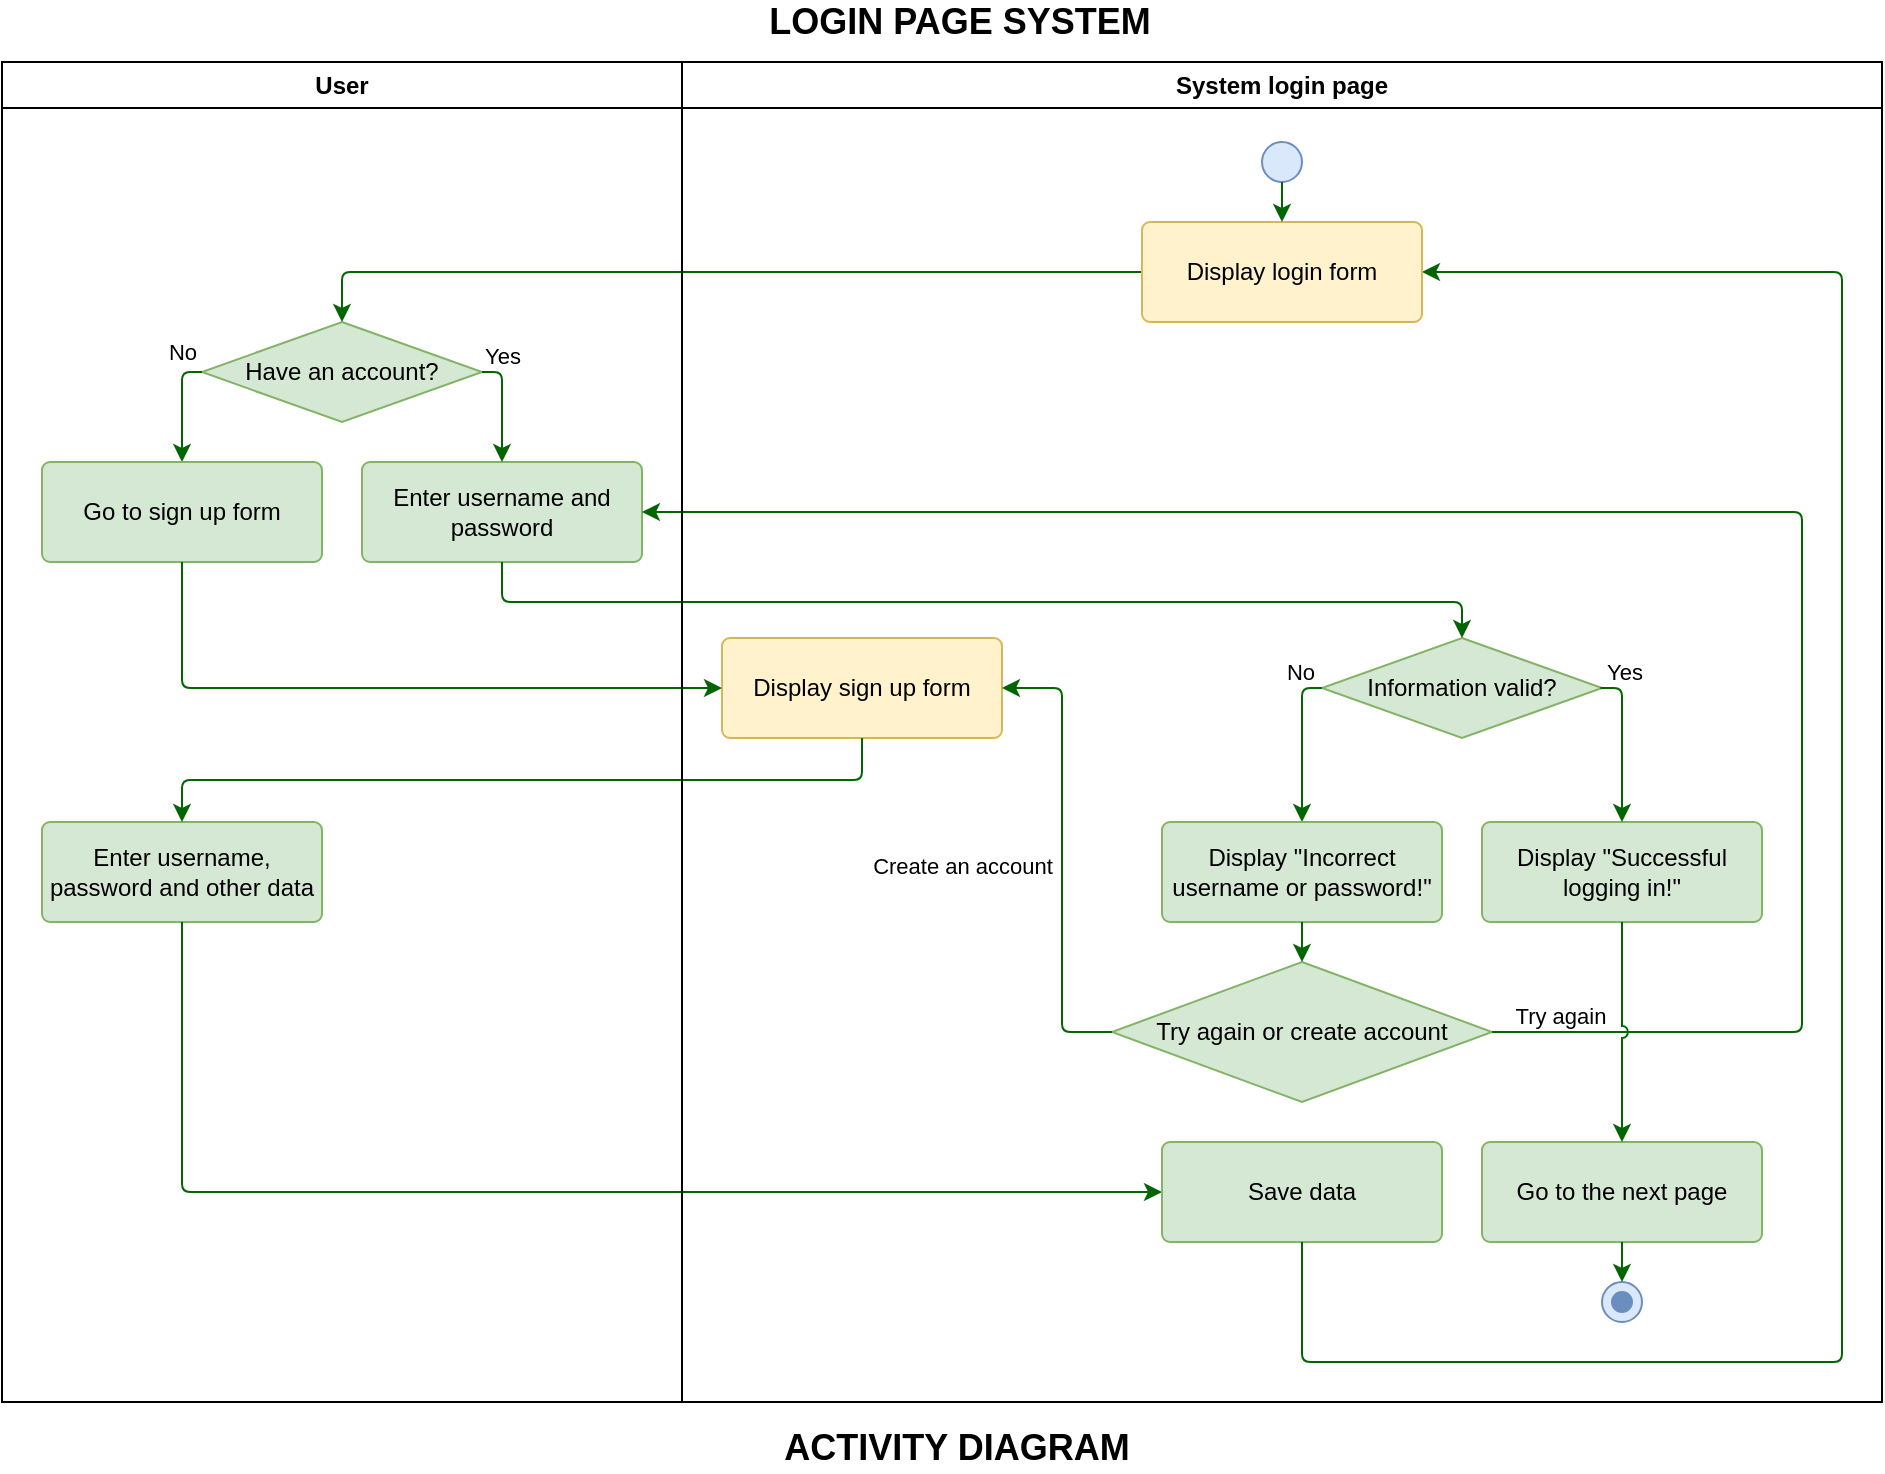 <mxfile version="21.8.2" type="google">
  <diagram name="Страница — 1" id="BTnP1-q7QilT6sWDzY0T">
    <mxGraphModel grid="1" page="1" gridSize="10" guides="1" tooltips="1" connect="1" arrows="1" fold="1" pageScale="1" pageWidth="700" pageHeight="720" math="0" shadow="0">
      <root>
        <mxCell id="0" />
        <mxCell id="1" parent="0" />
        <mxCell id="8W4Z98ZMvMXpcdBFyG9r-1" value="&lt;b style=&quot;font-size: 18px;&quot;&gt;LOGIN PAGE SYSTEM&lt;/b&gt;" style="text;html=1;strokeColor=none;fillColor=none;align=center;verticalAlign=middle;whiteSpace=wrap;rounded=0;fontSize=18;" vertex="1" parent="1">
          <mxGeometry x="388" y="10" width="202" height="20" as="geometry" />
        </mxCell>
        <mxCell id="8W4Z98ZMvMXpcdBFyG9r-2" value="ACTIVITY DIAGRAM" style="text;html=1;strokeColor=none;fillColor=none;align=center;verticalAlign=middle;whiteSpace=wrap;rounded=0;fontStyle=1;fontSize=18;" vertex="1" parent="1">
          <mxGeometry x="385" y="720" width="205" height="25" as="geometry" />
        </mxCell>
        <mxCell id="Z19k0i1z8NCoIdng5c67-4" value="" style="group;fillColor=none;" connectable="0" vertex="1" parent="1">
          <mxGeometry x="810" y="650" width="20" height="20" as="geometry" />
        </mxCell>
        <mxCell id="Z19k0i1z8NCoIdng5c67-2" value="" style="ellipse;whiteSpace=wrap;html=1;aspect=fixed;fillColor=#dae8fc;strokeColor=#6c8ebf;" vertex="1" parent="Z19k0i1z8NCoIdng5c67-4">
          <mxGeometry width="20" height="20" as="geometry" />
        </mxCell>
        <mxCell id="Z19k0i1z8NCoIdng5c67-3" value="" style="ellipse;whiteSpace=wrap;html=1;aspect=fixed;fillColor=#6C8EBF;strokeColor=#6c8ebf;" vertex="1" parent="Z19k0i1z8NCoIdng5c67-4">
          <mxGeometry x="5" y="5" width="10" height="10" as="geometry" />
        </mxCell>
        <mxCell id="Z19k0i1z8NCoIdng5c67-6" value="Have an account?" style="rhombus;whiteSpace=wrap;html=1;strokeColor=#82b366;fillColor=#d5e8d4;" vertex="1" parent="1">
          <mxGeometry x="110" y="170" width="140" height="50" as="geometry" />
        </mxCell>
        <mxCell id="Z19k0i1z8NCoIdng5c67-11" value="Enter username and password" style="rounded=1;whiteSpace=wrap;html=1;strokeColor=#82b366;fillColor=#d5e8d4;arcSize=8;" vertex="1" parent="1">
          <mxGeometry x="190" y="240" width="140" height="50" as="geometry" />
        </mxCell>
        <mxCell id="Z19k0i1z8NCoIdng5c67-14" value="" style="endArrow=classic;html=1;rounded=1;strokeColor=#006600;edgeStyle=orthogonalEdgeStyle;entryX=0.5;entryY=0;entryDx=0;entryDy=0;arcSize=8;" edge="1" parent="1" source="Z19k0i1z8NCoIdng5c67-7" target="Z19k0i1z8NCoIdng5c67-6">
          <mxGeometry width="50" height="50" relative="1" as="geometry">
            <mxPoint x="690" y="70" as="sourcePoint" />
            <mxPoint x="470" y="110" as="targetPoint" />
          </mxGeometry>
        </mxCell>
        <mxCell id="Z19k0i1z8NCoIdng5c67-18" value="" style="endArrow=classic;html=1;rounded=1;strokeColor=#006600;edgeStyle=orthogonalEdgeStyle;exitX=1;exitY=0.5;exitDx=0;exitDy=0;arcSize=8;" edge="1" parent="1" source="Z19k0i1z8NCoIdng5c67-6" target="Z19k0i1z8NCoIdng5c67-11">
          <mxGeometry width="50" height="50" relative="1" as="geometry">
            <mxPoint x="380" y="275" as="sourcePoint" />
            <mxPoint x="130" y="315" as="targetPoint" />
            <Array as="points">
              <mxPoint x="260" y="195" />
            </Array>
          </mxGeometry>
        </mxCell>
        <mxCell id="Z19k0i1z8NCoIdng5c67-21" value="Yes" style="edgeLabel;html=1;align=center;verticalAlign=middle;resizable=0;points=[];" connectable="0" vertex="1" parent="Z19k0i1z8NCoIdng5c67-18">
          <mxGeometry x="-0.787" relative="1" as="geometry">
            <mxPoint x="4" y="-8" as="offset" />
          </mxGeometry>
        </mxCell>
        <mxCell id="Z19k0i1z8NCoIdng5c67-19" value="" style="endArrow=classic;html=1;rounded=1;strokeColor=#006600;edgeStyle=orthogonalEdgeStyle;exitX=0;exitY=0.5;exitDx=0;exitDy=0;entryX=0.5;entryY=0;entryDx=0;entryDy=0;arcSize=8;" edge="1" parent="1" source="Z19k0i1z8NCoIdng5c67-6" target="Z19k0i1z8NCoIdng5c67-35">
          <mxGeometry width="50" height="50" relative="1" as="geometry">
            <mxPoint x="10" y="179.97" as="sourcePoint" />
            <mxPoint x="90" y="230" as="targetPoint" />
            <Array as="points">
              <mxPoint x="100" y="195" />
            </Array>
          </mxGeometry>
        </mxCell>
        <mxCell id="Z19k0i1z8NCoIdng5c67-20" value="No" style="edgeLabel;html=1;align=center;verticalAlign=middle;resizable=0;points=[];" connectable="0" vertex="1" parent="Z19k0i1z8NCoIdng5c67-19">
          <mxGeometry x="-0.895" y="1" relative="1" as="geometry">
            <mxPoint x="-7" y="-11" as="offset" />
          </mxGeometry>
        </mxCell>
        <mxCell id="Z19k0i1z8NCoIdng5c67-23" value="Information valid?" style="rhombus;whiteSpace=wrap;html=1;strokeColor=#82b366;fillColor=#d5e8d4;" vertex="1" parent="1">
          <mxGeometry x="670" y="328" width="140" height="50" as="geometry" />
        </mxCell>
        <mxCell id="Z19k0i1z8NCoIdng5c67-24" value="Display &quot;Successful logging in!&quot;" style="rounded=1;whiteSpace=wrap;html=1;strokeColor=#82b366;fillColor=#d5e8d4;arcSize=8;" vertex="1" parent="1">
          <mxGeometry x="750" y="420" width="140" height="50" as="geometry" />
        </mxCell>
        <mxCell id="Z19k0i1z8NCoIdng5c67-26" value="Go to the next page" style="rounded=1;whiteSpace=wrap;html=1;strokeColor=#82b366;fillColor=#d5e8d4;arcSize=8;" vertex="1" parent="1">
          <mxGeometry x="750" y="580" width="140" height="50" as="geometry" />
        </mxCell>
        <mxCell id="Z19k0i1z8NCoIdng5c67-27" value="" style="endArrow=classic;html=1;rounded=0;strokeColor=#006600;edgeStyle=orthogonalEdgeStyle;exitX=0.5;exitY=1;exitDx=0;exitDy=0;arcSize=8;" edge="1" parent="1" source="Z19k0i1z8NCoIdng5c67-26">
          <mxGeometry width="50" height="50" relative="1" as="geometry">
            <mxPoint x="160" y="810" as="sourcePoint" />
            <mxPoint x="820" y="650" as="targetPoint" />
            <Array as="points" />
          </mxGeometry>
        </mxCell>
        <mxCell id="Z19k0i1z8NCoIdng5c67-29" value="" style="endArrow=classic;html=1;rounded=1;strokeColor=#006600;edgeStyle=orthogonalEdgeStyle;exitX=0.994;exitY=0.5;exitDx=0;exitDy=0;exitPerimeter=0;entryX=0.5;entryY=0;entryDx=0;entryDy=0;arcSize=8;" edge="1" parent="1" source="Z19k0i1z8NCoIdng5c67-23" target="Z19k0i1z8NCoIdng5c67-24">
          <mxGeometry width="50" height="50" relative="1" as="geometry">
            <mxPoint x="837.68" y="357.98" as="sourcePoint" />
            <mxPoint x="850" y="410" as="targetPoint" />
            <Array as="points">
              <mxPoint x="820" y="353" />
            </Array>
          </mxGeometry>
        </mxCell>
        <mxCell id="Z19k0i1z8NCoIdng5c67-30" value="Yes" style="edgeLabel;html=1;align=center;verticalAlign=middle;resizable=0;points=[];" connectable="0" vertex="1" parent="Z19k0i1z8NCoIdng5c67-29">
          <mxGeometry x="-0.895" y="1" relative="1" as="geometry">
            <mxPoint x="8" y="-7" as="offset" />
          </mxGeometry>
        </mxCell>
        <mxCell id="Z19k0i1z8NCoIdng5c67-31" value="" style="endArrow=classic;html=1;rounded=1;strokeColor=#006600;edgeStyle=orthogonalEdgeStyle;exitX=0;exitY=0.5;exitDx=0;exitDy=0;entryX=0.5;entryY=0;entryDx=0;entryDy=0;arcSize=8;" edge="1" parent="1" target="Z19k0i1z8NCoIdng5c67-33">
          <mxGeometry width="50" height="50" relative="1" as="geometry">
            <mxPoint x="670" y="353" as="sourcePoint" />
            <mxPoint x="630" y="410" as="targetPoint" />
            <Array as="points">
              <mxPoint x="660" y="353" />
            </Array>
          </mxGeometry>
        </mxCell>
        <mxCell id="Z19k0i1z8NCoIdng5c67-32" value="No" style="edgeLabel;html=1;align=center;verticalAlign=middle;resizable=0;points=[];" connectable="0" vertex="1" parent="Z19k0i1z8NCoIdng5c67-31">
          <mxGeometry x="-0.895" y="1" relative="1" as="geometry">
            <mxPoint x="-7" y="-9" as="offset" />
          </mxGeometry>
        </mxCell>
        <mxCell id="Z19k0i1z8NCoIdng5c67-33" value="Display &quot;Incorrect username or password!&quot;" style="rounded=1;whiteSpace=wrap;html=1;strokeColor=#82b366;fillColor=#d5e8d4;arcSize=8;" vertex="1" parent="1">
          <mxGeometry x="590" y="420" width="140" height="50" as="geometry" />
        </mxCell>
        <mxCell id="Z19k0i1z8NCoIdng5c67-34" value="Display sign up form" style="rounded=1;whiteSpace=wrap;html=1;strokeColor=#d6b656;fillColor=#fff2cc;arcSize=8;" vertex="1" parent="1">
          <mxGeometry x="370" y="328" width="140" height="50" as="geometry" />
        </mxCell>
        <mxCell id="Z19k0i1z8NCoIdng5c67-35" value="Go to sign up form" style="rounded=1;whiteSpace=wrap;html=1;strokeColor=#82b366;fillColor=#d5e8d4;arcSize=8;" vertex="1" parent="1">
          <mxGeometry x="30" y="240" width="140" height="50" as="geometry" />
        </mxCell>
        <mxCell id="Z19k0i1z8NCoIdng5c67-42" value="" style="endArrow=classic;html=1;rounded=1;strokeColor=#006600;exitX=0.5;exitY=1;exitDx=0;exitDy=0;edgeStyle=orthogonalEdgeStyle;entryX=0;entryY=0.5;entryDx=0;entryDy=0;arcSize=8;" edge="1" parent="1" source="Z19k0i1z8NCoIdng5c67-35" target="Z19k0i1z8NCoIdng5c67-34">
          <mxGeometry width="50" height="50" relative="1" as="geometry">
            <mxPoint x="179.88" y="290" as="sourcePoint" />
            <mxPoint x="450" y="355" as="targetPoint" />
            <Array as="points">
              <mxPoint x="100" y="353" />
            </Array>
          </mxGeometry>
        </mxCell>
        <mxCell id="Z19k0i1z8NCoIdng5c67-43" value="Try again or create account" style="rhombus;whiteSpace=wrap;html=1;strokeColor=#82b366;fillColor=#d5e8d4;" vertex="1" parent="1">
          <mxGeometry x="565" y="490" width="190" height="70" as="geometry" />
        </mxCell>
        <mxCell id="Z19k0i1z8NCoIdng5c67-46" value="" style="endArrow=classic;html=1;rounded=1;strokeColor=#006600;exitX=1;exitY=0.5;exitDx=0;exitDy=0;edgeStyle=orthogonalEdgeStyle;entryX=1;entryY=0.5;entryDx=0;entryDy=0;arcSize=8;" edge="1" parent="1" source="Z19k0i1z8NCoIdng5c67-43" target="Z19k0i1z8NCoIdng5c67-11">
          <mxGeometry width="50" height="50" relative="1" as="geometry">
            <mxPoint x="670" y="562.81" as="sourcePoint" />
            <mxPoint x="240" y="270" as="targetPoint" />
            <Array as="points">
              <mxPoint x="910" y="525" />
              <mxPoint x="910" y="265" />
            </Array>
          </mxGeometry>
        </mxCell>
        <mxCell id="Z19k0i1z8NCoIdng5c67-51" value="Try again" style="edgeLabel;html=1;align=center;verticalAlign=middle;resizable=0;points=[];" connectable="0" vertex="1" parent="Z19k0i1z8NCoIdng5c67-46">
          <mxGeometry x="-0.137" relative="1" as="geometry">
            <mxPoint x="-107" y="252" as="offset" />
          </mxGeometry>
        </mxCell>
        <mxCell id="Z19k0i1z8NCoIdng5c67-47" value="" style="endArrow=classic;html=1;rounded=1;strokeColor=#006600;exitX=0.5;exitY=1;exitDx=0;exitDy=0;entryX=0.5;entryY=0;entryDx=0;entryDy=0;arcSize=8;" edge="1" parent="1" source="Z19k0i1z8NCoIdng5c67-33" target="Z19k0i1z8NCoIdng5c67-43">
          <mxGeometry width="50" height="50" relative="1" as="geometry">
            <mxPoint x="625" y="498" as="sourcePoint" />
            <mxPoint x="580" y="498" as="targetPoint" />
          </mxGeometry>
        </mxCell>
        <mxCell id="Z19k0i1z8NCoIdng5c67-48" value="" style="endArrow=classic;html=1;rounded=1;strokeColor=#006600;edgeStyle=orthogonalEdgeStyle;entryX=0.5;entryY=0;entryDx=0;entryDy=0;exitX=0.5;exitY=1;exitDx=0;exitDy=0;arcSize=8;" edge="1" parent="1" source="Z19k0i1z8NCoIdng5c67-11" target="Z19k0i1z8NCoIdng5c67-23">
          <mxGeometry width="50" height="50" relative="1" as="geometry">
            <mxPoint x="260" y="285" as="sourcePoint" />
            <mxPoint x="680" y="320" as="targetPoint" />
            <Array as="points">
              <mxPoint x="260" y="310" />
              <mxPoint x="740" y="310" />
            </Array>
          </mxGeometry>
        </mxCell>
        <mxCell id="Z19k0i1z8NCoIdng5c67-56" value="" style="endArrow=classic;html=1;rounded=1;strokeColor=#006600;edgeStyle=orthogonalEdgeStyle;exitX=0;exitY=0.5;exitDx=0;exitDy=0;entryX=1;entryY=0.5;entryDx=0;entryDy=0;arcSize=8;" edge="1" parent="1" source="Z19k0i1z8NCoIdng5c67-43" target="Z19k0i1z8NCoIdng5c67-34">
          <mxGeometry width="50" height="50" relative="1" as="geometry">
            <mxPoint x="535" y="530" as="sourcePoint" />
            <mxPoint x="450" y="353" as="targetPoint" />
            <Array as="points">
              <mxPoint x="540" y="525" />
              <mxPoint x="540" y="353" />
            </Array>
          </mxGeometry>
        </mxCell>
        <mxCell id="Z19k0i1z8NCoIdng5c67-57" value="Create an account" style="edgeLabel;html=1;align=center;verticalAlign=middle;resizable=0;points=[];" connectable="0" vertex="1" parent="Z19k0i1z8NCoIdng5c67-56">
          <mxGeometry x="-0.895" y="1" relative="1" as="geometry">
            <mxPoint x="-63" y="-84" as="offset" />
          </mxGeometry>
        </mxCell>
        <mxCell id="Z19k0i1z8NCoIdng5c67-58" value="Enter username, password and other data" style="rounded=1;whiteSpace=wrap;html=1;strokeColor=#82b366;fillColor=#d5e8d4;arcSize=8;" vertex="1" parent="1">
          <mxGeometry x="30" y="420" width="140" height="50" as="geometry" />
        </mxCell>
        <mxCell id="Z19k0i1z8NCoIdng5c67-59" value="" style="endArrow=classic;html=1;rounded=1;strokeColor=#006600;entryX=0.5;entryY=0;entryDx=0;entryDy=0;exitX=0.5;exitY=1;exitDx=0;exitDy=0;edgeStyle=orthogonalEdgeStyle;arcSize=8;" edge="1" parent="1" source="Z19k0i1z8NCoIdng5c67-34" target="Z19k0i1z8NCoIdng5c67-58">
          <mxGeometry width="50" height="50" relative="1" as="geometry">
            <mxPoint x="180" y="370" as="sourcePoint" />
            <mxPoint x="179.8" y="396" as="targetPoint" />
          </mxGeometry>
        </mxCell>
        <mxCell id="Z19k0i1z8NCoIdng5c67-61" value="" style="endArrow=classic;html=1;rounded=1;strokeColor=#006600;exitX=0.5;exitY=1;exitDx=0;exitDy=0;entryX=0;entryY=0.5;entryDx=0;entryDy=0;edgeStyle=orthogonalEdgeStyle;arcSize=8;" edge="1" parent="1" source="Z19k0i1z8NCoIdng5c67-58" target="Z19k0i1z8NCoIdng5c67-60">
          <mxGeometry width="50" height="50" relative="1" as="geometry">
            <mxPoint x="179.83" y="468" as="sourcePoint" />
            <mxPoint x="180" y="500" as="targetPoint" />
            <Array as="points">
              <mxPoint x="100" y="605" />
            </Array>
          </mxGeometry>
        </mxCell>
        <mxCell id="Z19k0i1z8NCoIdng5c67-60" value="Save data" style="rounded=1;whiteSpace=wrap;html=1;strokeColor=#82b366;fillColor=#d5e8d4;arcSize=8;" vertex="1" parent="1">
          <mxGeometry x="590" y="580" width="140" height="50" as="geometry" />
        </mxCell>
        <mxCell id="Z19k0i1z8NCoIdng5c67-65" value="" style="endArrow=classic;html=1;rounded=1;strokeColor=#006600;edgeStyle=orthogonalEdgeStyle;exitX=0.5;exitY=1;exitDx=0;exitDy=0;entryX=0.5;entryY=0;entryDx=0;entryDy=0;jumpStyle=arc;arcSize=8;" edge="1" parent="1" source="Z19k0i1z8NCoIdng5c67-24" target="Z19k0i1z8NCoIdng5c67-26">
          <mxGeometry width="50" height="50" relative="1" as="geometry">
            <mxPoint x="738.97" y="620" as="sourcePoint" />
            <mxPoint x="820" y="580" as="targetPoint" />
            <Array as="points" />
          </mxGeometry>
        </mxCell>
        <mxCell id="Z19k0i1z8NCoIdng5c67-67" value="" style="endArrow=classic;html=1;rounded=1;strokeColor=#006600;exitX=0.5;exitY=1;exitDx=0;exitDy=0;edgeStyle=orthogonalEdgeStyle;entryX=1;entryY=0.5;entryDx=0;entryDy=0;arcSize=8;" edge="1" parent="1" source="Z19k0i1z8NCoIdng5c67-60" target="Z19k0i1z8NCoIdng5c67-7">
          <mxGeometry width="50" height="50" relative="1" as="geometry">
            <mxPoint x="590" y="700" as="sourcePoint" />
            <mxPoint x="660" y="790" as="targetPoint" />
            <Array as="points">
              <mxPoint x="660" y="690" />
              <mxPoint x="930" y="690" />
              <mxPoint x="930" y="145" />
            </Array>
          </mxGeometry>
        </mxCell>
        <mxCell id="Z19k0i1z8NCoIdng5c67-78" value="User" style="swimlane;whiteSpace=wrap;html=1;arcSize=8;" vertex="1" parent="1">
          <mxGeometry x="10" y="40" width="340" height="670" as="geometry" />
        </mxCell>
        <mxCell id="Z19k0i1z8NCoIdng5c67-79" value="System login page" style="swimlane;whiteSpace=wrap;html=1;arcSize=8;" vertex="1" parent="1">
          <mxGeometry x="350" y="40" width="600" height="670" as="geometry" />
        </mxCell>
        <mxCell id="Z19k0i1z8NCoIdng5c67-7" value="Display login form" style="rounded=1;whiteSpace=wrap;html=1;strokeColor=#d6b656;fillColor=#fff2cc;arcSize=8;" vertex="1" parent="Z19k0i1z8NCoIdng5c67-79">
          <mxGeometry x="230" y="80" width="140" height="50" as="geometry" />
        </mxCell>
        <mxCell id="Z19k0i1z8NCoIdng5c67-1" value="" style="ellipse;whiteSpace=wrap;html=1;aspect=fixed;fillColor=#dae8fc;strokeColor=#6c8ebf;" vertex="1" parent="Z19k0i1z8NCoIdng5c67-79">
          <mxGeometry x="290" y="40" width="20" height="20" as="geometry" />
        </mxCell>
        <mxCell id="Z19k0i1z8NCoIdng5c67-8" value="" style="endArrow=classic;html=1;rounded=0;strokeColor=#006600;" edge="1" parent="Z19k0i1z8NCoIdng5c67-79" source="Z19k0i1z8NCoIdng5c67-1" target="Z19k0i1z8NCoIdng5c67-7">
          <mxGeometry width="50" height="50" relative="1" as="geometry">
            <mxPoint x="339.58" y="20" as="sourcePoint" />
            <mxPoint x="339.58" y="90" as="targetPoint" />
          </mxGeometry>
        </mxCell>
      </root>
    </mxGraphModel>
  </diagram>
</mxfile>
